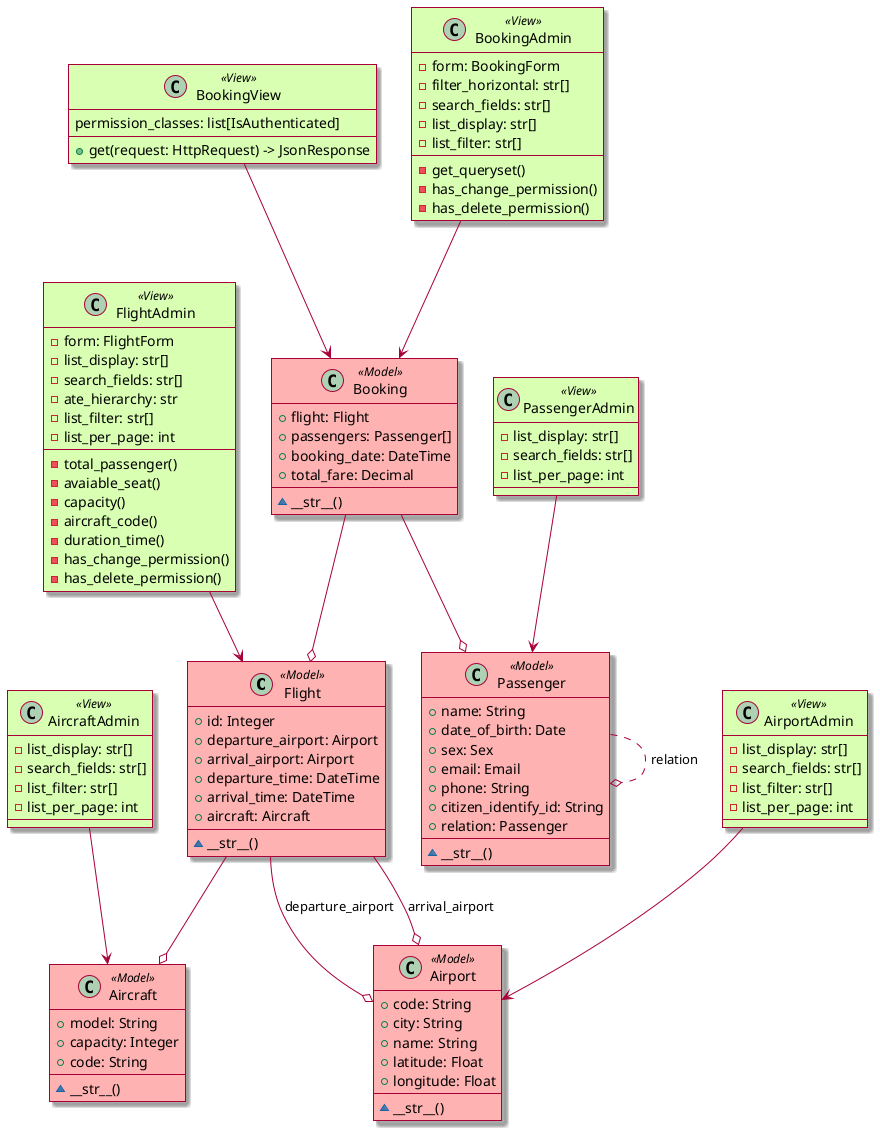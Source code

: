 @startuml "Class Diagram"

skin rose

skinparam class {
    BackgroundColor<<Model>> #FFB2B2
}

skinparam class {
    BackgroundColor<<Controller>> #FFFBD7
}

skinparam class {
    BackgroundColor<<View>> #D9FFB2
}


class Flight <<Model>> {
    + id: Integer
    + departure_airport: Airport
    + arrival_airport: Airport
    + departure_time: DateTime
    + arrival_time: DateTime
    + aircraft: Aircraft
    ~ __str__()
}

class Aircraft<<Model>> {
    + model: String
    + capacity: Integer
    + code: String
    ~ __str__()
}

class Airport<<Model>> {
    + code: String
    + city: String
    + name: String
    + latitude: Float
    + longitude: Float
    ~ __str__()
}

class Passenger<<Model>> {
    + name: String
    + date_of_birth: Date
    + sex: Sex
    + email: Email
    + phone: String
    + citizen_identify_id: String
    + relation: Passenger
    ~ __str__()
}

class Booking<<Model>> {
    + flight: Flight
    + passengers: Passenger[]
    + booking_date: DateTime
    + total_fare: Decimal
    ~ __str__()
}

class BookingView<<View>> {
    permission_classes: list[IsAuthenticated]

    + get(request: HttpRequest) -> JsonResponse
}


class FlightAdmin<<View>> {
    - form: FlightForm
    - list_display: str[]
    - search_fields: str[]
    - ate_hierarchy: str
    - list_filter: str[]
    - list_per_page: int
    - total_passenger()
    - avaiable_seat()
    - capacity()
    - aircraft_code()
    - duration_time()
    - has_change_permission()
    - has_delete_permission()
}

class AircraftAdmin<<View>> {
    - list_display: str[]
    - search_fields: str[]
    - list_filter: str[]
    - list_per_page: int
}

class AirportAdmin<<View>> {
    - list_display: str[]
    - search_fields: str[]
    - list_filter: str[]
    - list_per_page: int
}

class PassengerAdmin<<View>> {
    - list_display: str[]
    - search_fields: str[]
    - list_per_page: int
}

class BookingAdmin<<View>> {
    - form: BookingForm
    - filter_horizontal: str[]
    - search_fields: str[]
    - list_display: str[]
    - list_filter: str[]
    - get_queryset()
    - has_change_permission()
    - has_delete_permission()
}



FlightAdmin --> Flight
AircraftAdmin --> Aircraft
AirportAdmin --> Airport
PassengerAdmin --> Passenger
BookingAdmin --> Booking
BookingView --> Booking

Passenger ..o Passenger: relation
Flight --o Airport: departure_airport
Flight --o Airport: arrival_airport
Flight --o Aircraft
Booking --o Flight
Booking --o Passenger


@enduml
